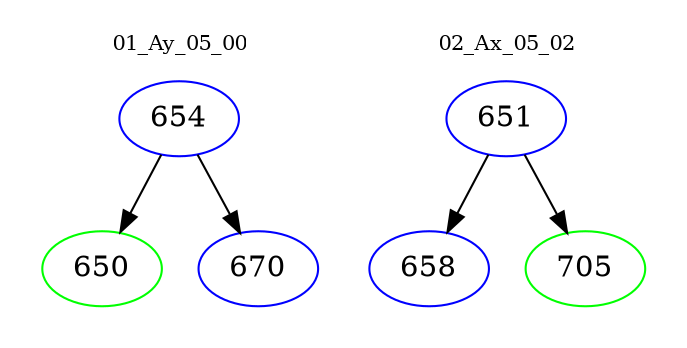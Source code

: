 digraph{
subgraph cluster_0 {
color = white
label = "01_Ay_05_00";
fontsize=10;
T0_654 [label="654", color="blue"]
T0_654 -> T0_650 [color="black"]
T0_650 [label="650", color="green"]
T0_654 -> T0_670 [color="black"]
T0_670 [label="670", color="blue"]
}
subgraph cluster_1 {
color = white
label = "02_Ax_05_02";
fontsize=10;
T1_651 [label="651", color="blue"]
T1_651 -> T1_658 [color="black"]
T1_658 [label="658", color="blue"]
T1_651 -> T1_705 [color="black"]
T1_705 [label="705", color="green"]
}
}
